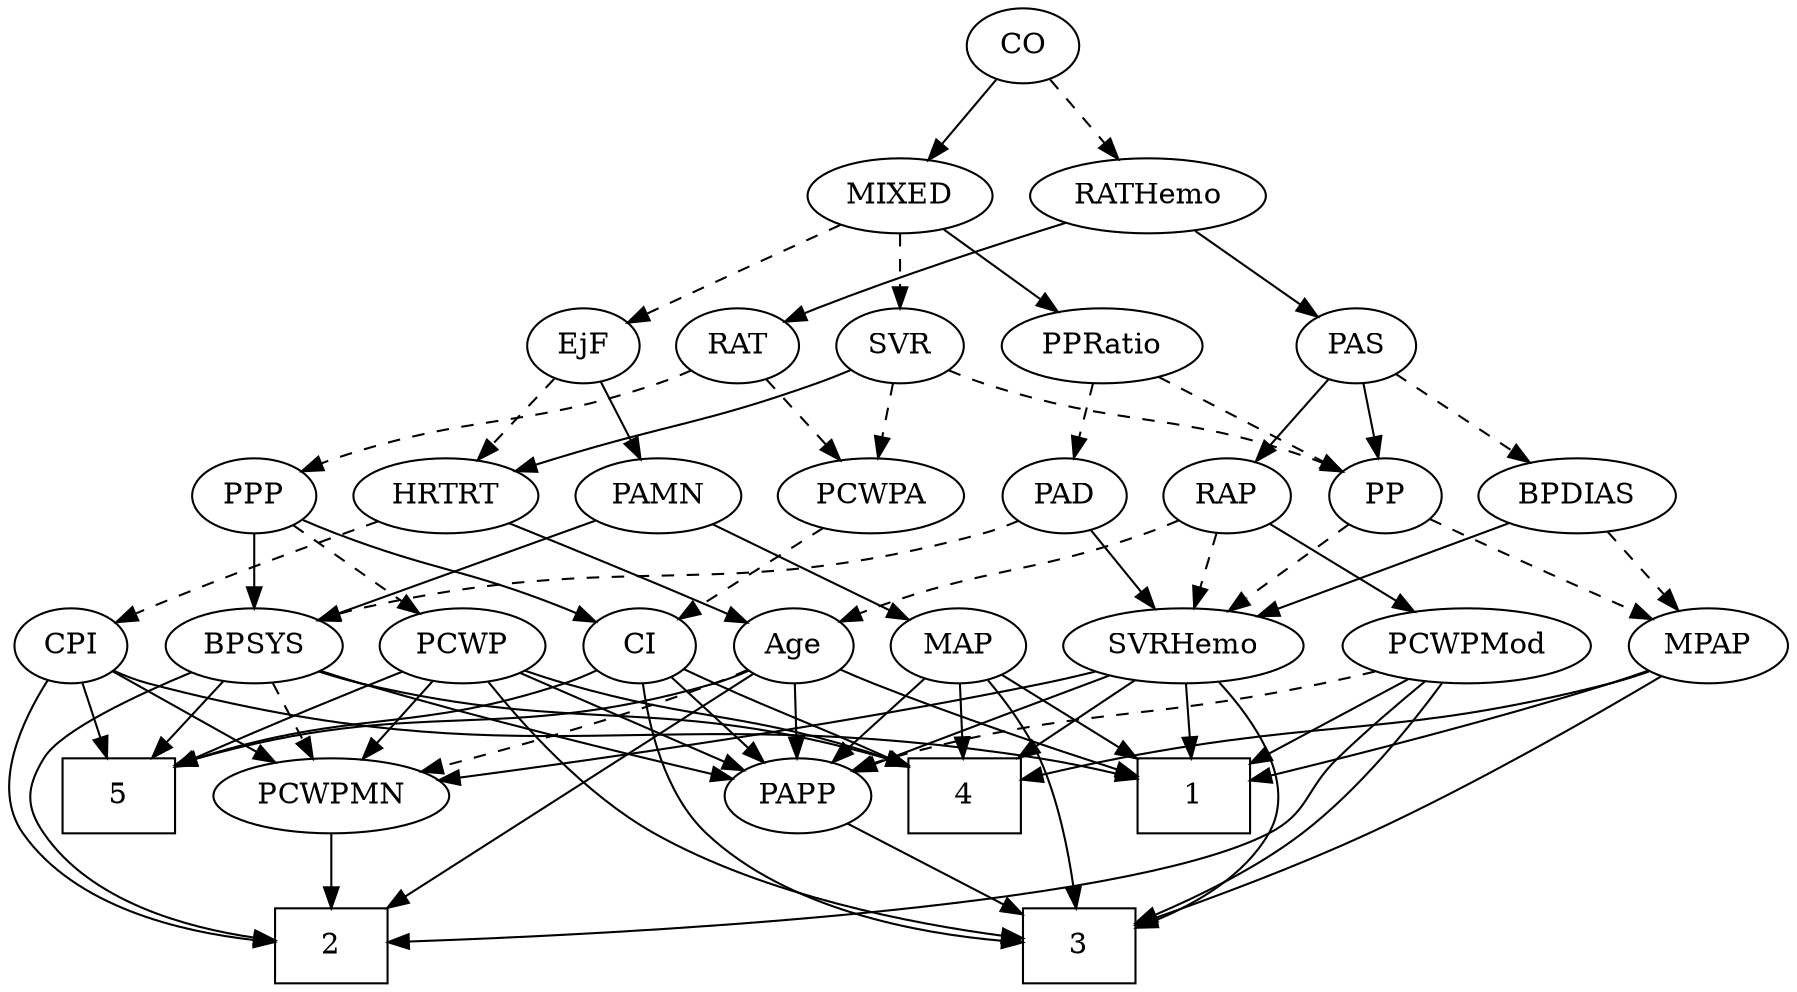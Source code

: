 strict digraph {
	graph [bb="0,0,796.46,468"];
	node [label="\N"];
	1	[height=0.5,
		pos="548.36,90",
		shape=box,
		width=0.75];
	2	[height=0.5,
		pos="147.36,18",
		shape=box,
		width=0.75];
	3	[height=0.5,
		pos="493.36,18",
		shape=box,
		width=0.75];
	4	[height=0.5,
		pos="438.36,90",
		shape=box,
		width=0.75];
	5	[height=0.5,
		pos="52.362,90",
		shape=box,
		width=0.75];
	Age	[height=0.5,
		pos="361.36,162",
		width=0.75];
	Age -> 1	[pos="e,521.32,99.554 382.52,150.56 387.36,148.3 392.5,145.99 397.36,144 435.7,128.27 480.62,112.88 511.44,102.77",
		style=solid];
	Age -> 2	[pos="e,173.3,36.212 342.75,148.65 306.83,124.81 227.47,72.156 181.71,41.792",
		style=solid];
	Age -> 5	[pos="e,79.553,104.84 340.83,150.05 335.88,147.76 330.52,145.57 325.36,144 226.54,113.87 192.34,137.54 89.399,107.79",
		style=solid];
	PCWPMN	[height=0.5,
		pos="147.36,90",
		width=1.3902];
	Age -> PCWPMN	[pos="e,187.18,101 340.27,150.39 335.43,148.14 330.27,145.88 325.36,144 282.83,127.73 233.06,113.29 196.97,103.6",
		style=dashed];
	PAPP	[height=0.5,
		pos="361.36,90",
		width=0.88464];
	Age -> PAPP	[pos="e,361.36,108.1 361.36,143.7 361.36,135.98 361.36,126.71 361.36,118.11",
		style=solid];
	EjF	[height=0.5,
		pos="266.36,306",
		width=0.75];
	PAMN	[height=0.5,
		pos="297.36,234",
		width=1.011];
	EjF -> PAMN	[pos="e,289.85,251.96 273.71,288.41 277.29,280.34 281.67,270.43 285.69,261.35",
		style=solid];
	HRTRT	[height=0.5,
		pos="203.36,234",
		width=1.1013];
	EjF -> HRTRT	[pos="e,218.02,251.29 253,290.15 244.83,281.07 234.18,269.24 224.85,258.87",
		style=dashed];
	RAP	[height=0.5,
		pos="556.36,234",
		width=0.77632];
	RAP -> Age	[pos="e,382.45,173.62 534.67,222.4 529.7,220.15 524.39,217.89 519.36,216 466.43,196.15 450.19,200.13 397.36,180 395.52,179.3 393.64,178.54 \
391.76,177.75",
		style=dashed];
	PCWPMod	[height=0.5,
		pos="656.36,162",
		width=1.4443];
	RAP -> PCWPMod	[pos="e,634.3,178.45 574.7,220.16 589.01,210.14 609.2,196.02 625.92,184.31",
		style=solid];
	SVRHemo	[height=0.5,
		pos="536.36,162",
		width=1.3902];
	RAP -> SVRHemo	[pos="e,541.3,180.28 551.52,216.05 549.29,208.26 546.6,198.82 544.1,190.08",
		style=dashed];
	MIXED	[height=0.5,
		pos="411.36,378",
		width=1.1193];
	MIXED -> EjF	[pos="e,287.71,317.31 385.1,364.32 360.25,352.32 322.94,334.31 296.79,321.69",
		style=dashed];
	SVR	[height=0.5,
		pos="411.36,306",
		width=0.77632];
	MIXED -> SVR	[pos="e,411.36,324.1 411.36,359.7 411.36,351.98 411.36,342.71 411.36,334.11",
		style=dashed];
	PPRatio	[height=0.5,
		pos="497.36,306",
		width=1.1013];
	MIXED -> PPRatio	[pos="e,478.74,322.16 430.02,361.81 441.97,352.09 457.65,339.32 470.88,328.56",
		style=solid];
	MPAP	[height=0.5,
		pos="761.36,162",
		width=0.97491];
	MPAP -> 1	[pos="e,575.47,98.91 734.47,150.29 728.84,148.14 722.93,145.95 717.36,144 672.19,128.21 619.48,112.03 585.09,101.77",
		style=solid];
	MPAP -> 3	[pos="e,520.41,27.429 743.12,146.62 718.55,127.73 672.98,94.345 630.36,72 597.78,54.913 558.4,40.251 530.25,30.709",
		style=solid];
	MPAP -> 4	[pos="e,465.7,97.637 735.12,149.9 729.34,147.73 723.2,145.62 717.36,144 628.24,119.21 603.03,126.36 512.36,108 500.37,105.57 487.35,102.67 \
475.62,99.956",
		style=solid];
	BPSYS	[height=0.5,
		pos="118.36,162",
		width=1.0471];
	BPSYS -> 2	[pos="e,120.29,21.291 89.84,150.09 62.658,139.05 24.676,121.69 16.362,108 8.057,94.325 7.4186,85.267 16.362,72 37.186,41.112 79.391,28.22 \
110.29,22.842",
		style=solid];
	BPSYS -> 4	[pos="e,411.17,104.84 146.42,149.84 152.59,147.67 159.14,145.58 165.36,144 265.49,118.55 298.46,137.83 401.33,107.8",
		style=solid];
	BPSYS -> 5	[pos="e,68.667,108.29 103.39,145.12 95.223,136.46 84.938,125.55 75.744,115.8",
		style=solid];
	BPSYS -> PCWPMN	[pos="e,140.21,108.28 125.38,144.05 128.65,136.18 132.61,126.62 136.26,117.79",
		style=dashed];
	BPSYS -> PAPP	[pos="e,332.58,97.987 147.07,150.19 153.08,148.05 159.4,145.88 165.36,144 219.48,126.93 283.04,110.37 322.77,100.43",
		style=solid];
	PAD	[height=0.5,
		pos="481.36,234",
		width=0.79437];
	PAD -> BPSYS	[pos="e,146.39,174.27 459.87,221.8 454.89,219.58 449.53,217.48 444.36,216 324.19,181.51 286.88,209.44 165.36,180 162.34,179.27 159.24,\
178.41 156.15,177.47",
		style=dashed];
	PAD -> SVRHemo	[pos="e,523.42,179.47 493.57,217.46 500.49,208.65 509.31,197.43 517.14,187.46",
		style=solid];
	CO	[height=0.5,
		pos="465.36,450",
		width=0.75];
	CO -> MIXED	[pos="e,424.07,395.47 453.38,433.46 446.58,424.65 437.92,413.43 430.23,403.46",
		style=solid];
	RATHemo	[height=0.5,
		pos="519.36,378",
		width=1.3721];
	CO -> RATHemo	[pos="e,506.66,395.47 477.35,433.46 484.14,424.65 492.8,413.43 500.49,403.46",
		style=dashed];
	PAS	[height=0.5,
		pos="613.36,306",
		width=0.75];
	PAS -> RAP	[pos="e,568.71,250.16 600.99,289.81 593.45,280.55 583.66,268.52 575.17,258.09",
		style=solid];
	BPDIAS	[height=0.5,
		pos="716.36,234",
		width=1.1735];
	PAS -> BPDIAS	[pos="e,694.9,249.59 631.78,292.49 646.99,282.14 668.89,267.26 686.6,255.23",
		style=dashed];
	PP	[height=0.5,
		pos="629.36,234",
		width=0.75];
	PAS -> PP	[pos="e,625.41,252.28 617.24,288.05 619.02,280.26 621.17,270.82 623.17,262.08",
		style=solid];
	PAMN -> BPSYS	[pos="e,146.56,174.03 269.79,222.22 239.35,210.31 190.17,191.08 156.16,177.78",
		style=solid];
	MAP	[height=0.5,
		pos="437.36,162",
		width=0.84854];
	PAMN -> MAP	[pos="e,414.75,174.3 322.07,220.65 345.32,209.02 380.25,191.56 405.57,178.9",
		style=solid];
	RATHemo -> PAS	[pos="e,596.02,319.91 540.22,361.46 554.24,351.03 572.8,337.2 587.72,326.09",
		style=solid];
	RAT	[height=0.5,
		pos="338.36,306",
		width=0.75827];
	RATHemo -> RAT	[pos="e,359.54,317.39 484.45,365.24 454.86,355.03 411.46,339.5 374.36,324 372.54,323.24 370.69,322.44 368.82,321.62",
		style=solid];
	CPI	[height=0.5,
		pos="35.362,162",
		width=0.75];
	CPI -> 1	[pos="e,521.13,98.196 55.827,149.82 60.785,147.54 66.16,145.41 71.362,144 244.9,96.879 296.76,136.2 474.36,108 486.45,106.08 499.49,103.32 \
511.22,100.58",
		style=solid];
	CPI -> 2	[pos="e,120.34,20.4 22.905,145.96 9.0112,127.26 -9.5497,94.98 6.3625,72 29.535,38.534 76.656,26.17 110.04,21.62",
		style=solid];
	CPI -> 5	[pos="e,48.167,108.28 39.478,144.05 41.371,136.26 43.663,126.82 45.786,118.08",
		style=solid];
	CPI -> PCWPMN	[pos="e,123.59,105.86 54.362,149.13 70.923,138.77 95.299,123.54 114.94,111.26",
		style=solid];
	PCWPA	[height=0.5,
		pos="393.36,234",
		width=1.1555];
	RAT -> PCWPA	[pos="e,380.3,251.63 350.3,289.81 357.21,281.02 366.07,269.73 373.96,259.69",
		style=dashed];
	PPP	[height=0.5,
		pos="118.36,234",
		width=0.75];
	RAT -> PPP	[pos="e,139,245.62 317.34,294.2 312.5,291.96 307.31,289.75 302.36,288 238.54,265.43 218.19,274.57 154.36,252 152.46,251.33 150.52,250.58 \
148.57,249.8",
		style=dashed];
	SVR -> PCWPA	[pos="e,397.8,252.28 407.01,288.05 405,280.26 402.57,270.82 400.33,262.08",
		style=dashed];
	SVR -> PP	[pos="e,608.72,245.6 433,294.24 437.97,292 443.29,289.78 448.36,288 511.03,266.04 530.81,274.29 593.36,252 595.27,251.32 597.21,250.58 \
599.15,249.79",
		style=dashed];
	SVR -> HRTRT	[pos="e,233.61,245.74 389.67,294.4 384.7,292.15 379.39,289.89 374.36,288 321.43,268.15 306.19,269.27 252.36,252 249.41,251.05 246.37,250.06 \
243.32,249.04",
		style=solid];
	PCWPMod -> 1	[pos="e,574.79,108.13 632.93,145.81 618.48,136.45 599.68,124.26 583.48,113.76",
		style=solid];
	PCWPMod -> 2	[pos="e,174.48,19.655 644.08,144.49 625.69,119.99 592.32,76.404 584.36,72 515.88,34.084 277.17,22.912 184.52,19.961",
		style=solid];
	PCWPMod -> 3	[pos="e,520.71,27.573 649.35,143.95 640.59,124.42 623.96,92.502 601.36,72 580.88,53.42 552.69,39.881 530.25,31.14",
		style=solid];
	PCWPMod -> PAPP	[pos="e,385.34,101.92 618.1,149.79 610.59,147.74 602.75,145.72 595.36,144 510.37,124.27 486.01,132.85 402.36,108 399.91,107.27 397.4,106.44 \
394.89,105.56",
		style=dashed];
	CI	[height=0.5,
		pos="289.36,162",
		width=0.75];
	PCWPA -> CI	[pos="e,307.76,175.38 371.81,218.5 355.7,207.65 333.57,192.75 316.29,181.12",
		style=dashed];
	PCWPMN -> 2	[pos="e,147.36,36.104 147.36,71.697 147.36,63.983 147.36,54.712 147.36,46.112",
		style=solid];
	SVRHemo -> 1	[pos="e,545.43,108.1 539.33,143.7 540.65,135.98 542.24,126.71 543.71,118.11",
		style=solid];
	SVRHemo -> 3	[pos="e,520.65,26.659 556.57,145.17 567.02,135.66 578.74,122.59 584.36,108 590.12,93.071 592.34,85.872 584.36,72 572.7,51.704 549.93,38.451 \
530.09,30.274",
		style=solid];
	SVRHemo -> 4	[pos="e,462.46,108.21 514.61,145.46 501.7,136.24 485.08,124.37 470.65,114.06",
		style=solid];
	SVRHemo -> PCWPMN	[pos="e,193.88,96.661 499.72,149.7 492.36,147.64 484.64,145.63 477.36,144 382.35,122.77 270.14,106.6 204.08,97.979",
		style=solid];
	SVRHemo -> PAPP	[pos="e,386.49,101.49 503.81,148.3 476.64,137.65 436.91,121.99 402.36,108 400.27,107.15 398.13,106.28 395.96,105.39",
		style=solid];
	BPDIAS -> MPAP	[pos="e,750.77,179.47 727.03,216.41 732.46,207.95 739.19,197.49 745.24,188.08",
		style=dashed];
	BPDIAS -> SVRHemo	[pos="e,569.03,175.7 686.23,221.28 656.72,209.81 611.49,192.22 578.43,179.36",
		style=solid];
	MAP -> 1	[pos="e,521.31,108.06 457.46,148.32 472.82,138.64 494.38,125.04 512.65,113.52",
		style=solid];
	MAP -> 3	[pos="e,491.77,36.014 450.84,145.3 458.81,135.25 468.46,121.59 474.36,108 482.95,88.227 487.78,64.247 490.42,46.162",
		style=solid];
	MAP -> 4	[pos="e,438.12,108.1 437.61,143.7 437.72,135.98 437.85,126.71 437.98,118.11",
		style=solid];
	MAP -> PAPP	[pos="e,377.35,105.73 421.62,146.5 410.99,136.71 396.77,123.61 384.82,112.6",
		style=solid];
	PP -> MPAP	[pos="e,737.76,175.51 649.99,222.06 671.08,210.88 704.15,193.34 728.78,180.28",
		style=dashed];
	PP -> SVRHemo	[pos="e,557.02,178.55 611.87,219.83 598.73,209.94 580.44,196.18 565.16,184.67",
		style=dashed];
	PPP -> BPSYS	[pos="e,118.36,180.1 118.36,215.7 118.36,207.98 118.36,198.71 118.36,190.11",
		style=solid];
	PCWP	[height=0.5,
		pos="209.36,162",
		width=0.97491];
	PPP -> PCWP	[pos="e,190.76,177.31 135.48,219.83 148.77,209.61 167.45,195.24 182.69,183.51",
		style=dashed];
	PPP -> CI	[pos="e,268.19,173.4 139.54,222.6 144.37,220.34 149.51,218.02 154.36,216 197.58,197.98 210.15,198.02 253.36,180 255.18,179.24 257.04,178.44 \
258.91,177.62",
		style=solid];
	PPRatio -> PAD	[pos="e,485.31,252.28 493.49,288.05 491.71,280.26 489.55,270.82 487.55,262.08",
		style=dashed];
	PPRatio -> PP	[pos="e,608.97,245.81 522.19,291.83 544.25,280.14 576.51,263.03 599.87,250.64",
		style=dashed];
	PCWP -> 3	[pos="e,466.13,21.722 220.7,144.96 235.71,124.89 264.11,90.89 296.36,72 347.08,42.3 414.82,28.835 456.2,23.036",
		style=solid];
	PCWP -> 4	[pos="e,411.09,104.58 236.16,150 241.79,147.87 247.73,145.76 253.36,144 315.47,124.59 336.25,130.09 401.57,107.9",
		style=solid];
	PCWP -> 5	[pos="e,79.451,103.89 183.3,149.84 160.56,140.04 126.47,125.23 88.621,108.06",
		style=solid];
	PCWP -> PCWPMN	[pos="e,161.81,107.31 195.29,145.12 187.4,136.2 177.39,124.91 168.57,114.94",
		style=solid];
	PCWP -> PAPP	[pos="e,337.34,102.06 234.8,149.28 260.36,137.52 299.86,119.32 327.93,106.39",
		style=solid];
	CI -> 3	[pos="e,466.19,19.962 290.77,143.79 293.31,123.82 300.44,91.179 320.36,72 357.18,36.551 417.08,24.754 455.85,20.863",
		style=solid];
	CI -> 4	[pos="e,411.24,103.82 310.68,150.92 315.5,148.64 320.61,146.23 325.36,144 356.88,129.19 366.67,124.74 401.75,108.28",
		style=solid];
	CI -> 5	[pos="e,79.614,104.65 268.75,150.29 263.8,147.99 258.47,145.74 253.36,144 185.22,120.81 161.38,131.23 89.154,107.84",
		style=solid];
	CI -> PAPP	[pos="e,346.07,105.87 303.93,146.83 313.88,137.16 327.26,124.15 338.61,113.12",
		style=solid];
	PAPP -> 3	[pos="e,466.29,33.357 383.75,77.125 403.88,66.45 433.81,50.581 457.31,38.119",
		style=solid];
	HRTRT -> Age	[pos="e,340.09,173.18 231.58,221.04 256.38,210.46 293.39,194.49 325.36,180 327.16,179.19 329,178.34 330.85,177.49",
		style=solid];
	HRTRT -> CPI	[pos="e,56.587,173.28 174.06,221.81 147.17,211.41 106.33,195.26 71.362,180 69.557,179.21 67.707,178.39 65.846,177.55",
		style=dashed];
}
